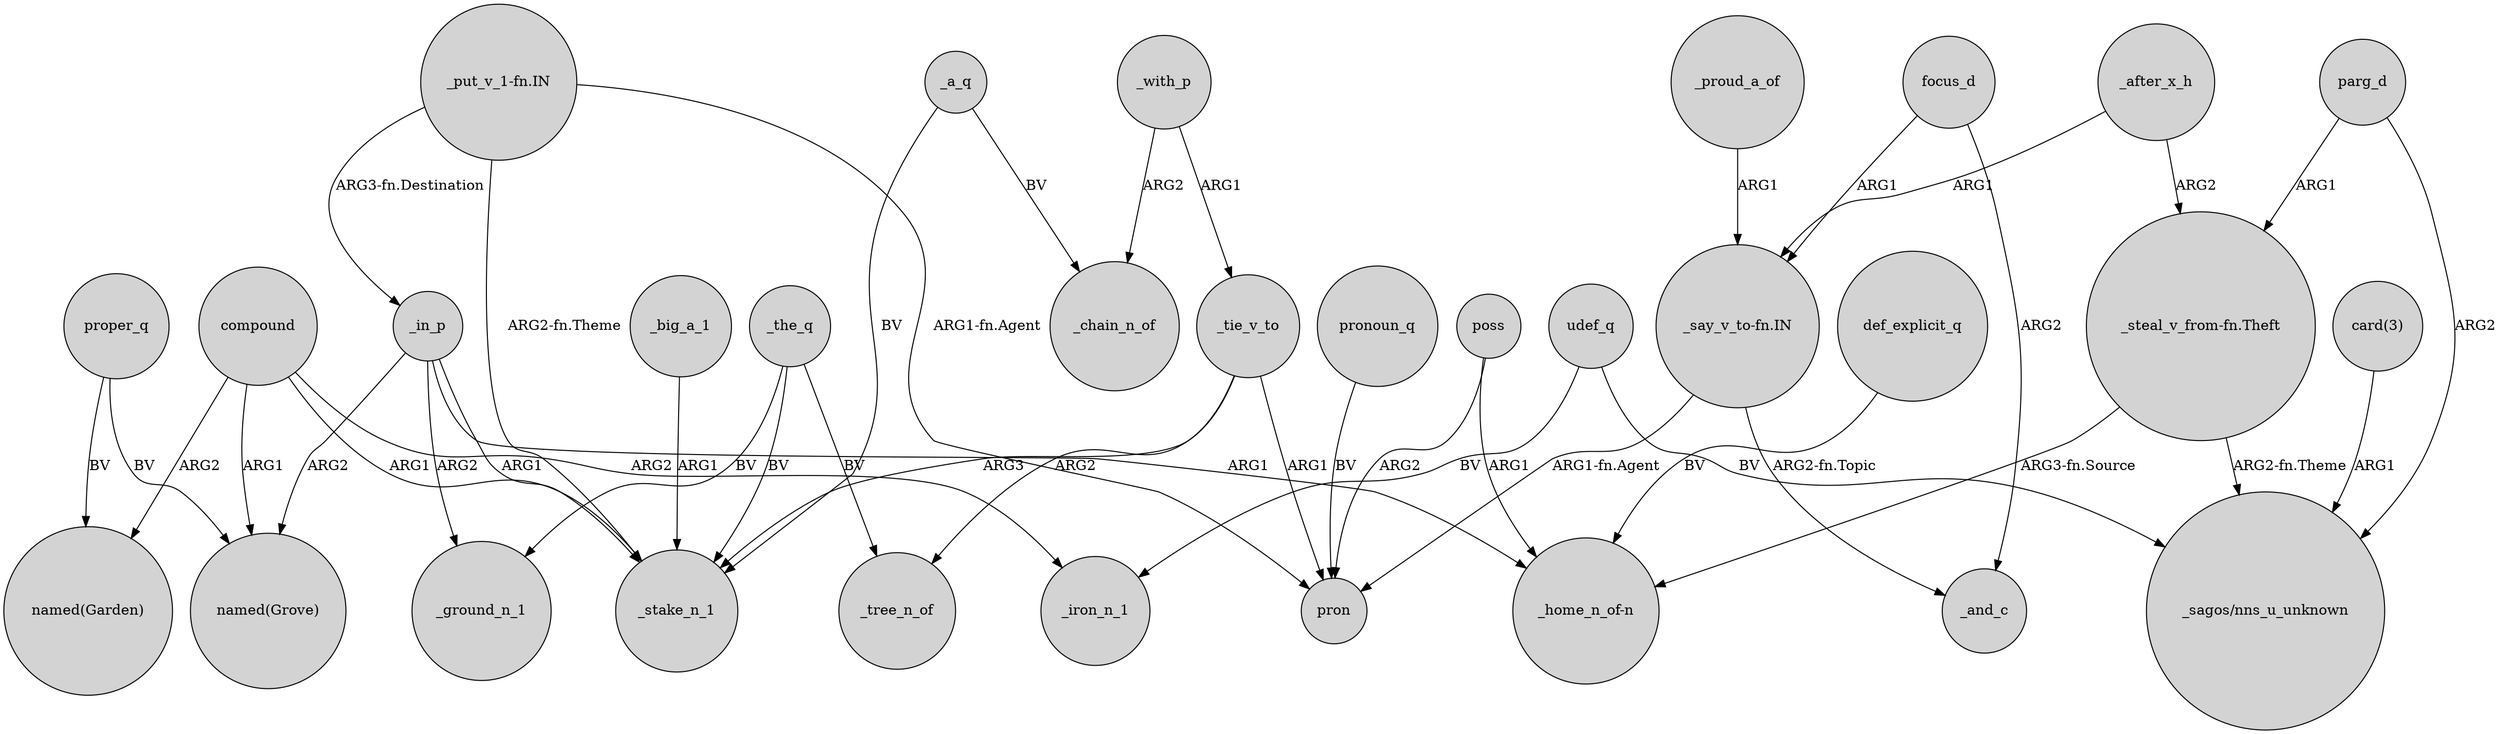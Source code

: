 digraph {
	node [shape=circle style=filled]
	_in_p -> "named(Grove)" [label=ARG2]
	"_steal_v_from-fn.Theft" -> "_home_n_of-n" [label="ARG3-fn.Source"]
	_a_q -> _stake_n_1 [label=BV]
	"_put_v_1-fn.IN" -> pron [label="ARG1-fn.Agent"]
	parg_d -> "_sagos/nns_u_unknown" [label=ARG2]
	poss -> pron [label=ARG2]
	udef_q -> _iron_n_1 [label=BV]
	proper_q -> "named(Garden)" [label=BV]
	_a_q -> _chain_n_of [label=BV]
	_after_x_h -> "_say_v_to-fn.IN" [label=ARG1]
	_in_p -> "_home_n_of-n" [label=ARG1]
	poss -> "_home_n_of-n" [label=ARG1]
	_in_p -> _ground_n_1 [label=ARG2]
	"_put_v_1-fn.IN" -> _in_p [label="ARG3-fn.Destination"]
	_the_q -> _stake_n_1 [label=BV]
	_after_x_h -> "_steal_v_from-fn.Theft" [label=ARG2]
	"card(3)" -> "_sagos/nns_u_unknown" [label=ARG1]
	focus_d -> _and_c [label=ARG2]
	compound -> _iron_n_1 [label=ARG2]
	_the_q -> _ground_n_1 [label=BV]
	_proud_a_of -> "_say_v_to-fn.IN" [label=ARG1]
	parg_d -> "_steal_v_from-fn.Theft" [label=ARG1]
	_big_a_1 -> _stake_n_1 [label=ARG1]
	_in_p -> _stake_n_1 [label=ARG1]
	pronoun_q -> pron [label=BV]
	proper_q -> "named(Grove)" [label=BV]
	compound -> "named(Grove)" [label=ARG1]
	"_steal_v_from-fn.Theft" -> "_sagos/nns_u_unknown" [label="ARG2-fn.Theme"]
	compound -> "named(Garden)" [label=ARG2]
	udef_q -> "_sagos/nns_u_unknown" [label=BV]
	"_put_v_1-fn.IN" -> _stake_n_1 [label="ARG2-fn.Theme"]
	"_say_v_to-fn.IN" -> _and_c [label="ARG2-fn.Topic"]
	_tie_v_to -> pron [label=ARG1]
	compound -> _stake_n_1 [label=ARG1]
	def_explicit_q -> "_home_n_of-n" [label=BV]
	"_say_v_to-fn.IN" -> pron [label="ARG1-fn.Agent"]
	_the_q -> _tree_n_of [label=BV]
	_with_p -> _chain_n_of [label=ARG2]
	_tie_v_to -> _tree_n_of [label=ARG2]
	_tie_v_to -> _stake_n_1 [label=ARG3]
	focus_d -> "_say_v_to-fn.IN" [label=ARG1]
	_with_p -> _tie_v_to [label=ARG1]
}
